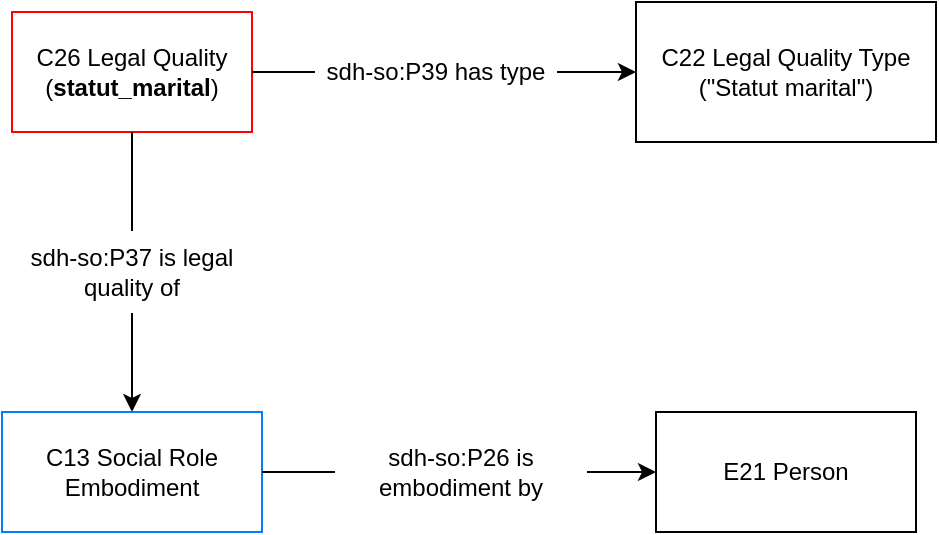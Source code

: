 <mxfile version="24.4.6" type="device">
  <diagram name="Page-1" id="0SBXd49LUMcfFHOJyT-W">
    <mxGraphModel dx="834" dy="614" grid="1" gridSize="10" guides="1" tooltips="1" connect="1" arrows="1" fold="1" page="1" pageScale="1" pageWidth="2336" pageHeight="1654" math="0" shadow="0">
      <root>
        <mxCell id="0" />
        <mxCell id="1" parent="0" />
        <mxCell id="LVzLQ8PIczJLZQD4RkMt-1" value="C22 Legal Quality Type&lt;div&gt;(&quot;Statut marital&quot;)&lt;/div&gt;" style="rounded=0;whiteSpace=wrap;html=1;fillColor=default;strokeColor=#000000;" parent="1" vertex="1">
          <mxGeometry x="1420" y="185" width="150" height="70" as="geometry" />
        </mxCell>
        <mxCell id="LVzLQ8PIczJLZQD4RkMt-3" value="C26 Legal Quality&lt;div&gt;(&lt;b&gt;statut_marital&lt;/b&gt;)&lt;/div&gt;" style="rounded=0;whiteSpace=wrap;html=1;strokeColor=#FF0000;" parent="1" vertex="1">
          <mxGeometry x="1108" y="190" width="120" height="60" as="geometry" />
        </mxCell>
        <mxCell id="LVzLQ8PIczJLZQD4RkMt-45" value="" style="endArrow=classic;html=1;rounded=0;exitX=1;exitY=0.5;exitDx=0;exitDy=0;" parent="1" edge="1" source="LVzLQ8PIczJLZQD4RkMt-3">
          <mxGeometry width="50" height="50" relative="1" as="geometry">
            <mxPoint x="1290" y="220" as="sourcePoint" />
            <mxPoint x="1420" y="220" as="targetPoint" />
          </mxGeometry>
        </mxCell>
        <mxCell id="LVzLQ8PIczJLZQD4RkMt-5" value="sdh-so:P39 has type" style="rounded=0;whiteSpace=wrap;html=1;strokeColor=#FFFFFF;" parent="1" vertex="1">
          <mxGeometry x="1260" y="200" width="120" height="40" as="geometry" />
        </mxCell>
        <mxCell id="wNf8NN8J0Cdc3LmISxKP-1" value="" style="endArrow=classic;html=1;rounded=0;exitX=0.5;exitY=1;exitDx=0;exitDy=0;" edge="1" parent="1" source="LVzLQ8PIczJLZQD4RkMt-3">
          <mxGeometry width="50" height="50" relative="1" as="geometry">
            <mxPoint x="1248" y="310" as="sourcePoint" />
            <mxPoint x="1168" y="390" as="targetPoint" />
          </mxGeometry>
        </mxCell>
        <mxCell id="wNf8NN8J0Cdc3LmISxKP-2" value="C13 Social Role Embodiment" style="rounded=0;whiteSpace=wrap;html=1;strokeColor=#007FFF;" vertex="1" parent="1">
          <mxGeometry x="1103" y="390" width="130" height="60" as="geometry" />
        </mxCell>
        <mxCell id="wNf8NN8J0Cdc3LmISxKP-3" value="E21 Person" style="rounded=0;whiteSpace=wrap;html=1;" vertex="1" parent="1">
          <mxGeometry x="1430" y="390" width="130" height="60" as="geometry" />
        </mxCell>
        <mxCell id="wNf8NN8J0Cdc3LmISxKP-4" value="" style="endArrow=classic;html=1;rounded=0;exitX=1;exitY=0.5;exitDx=0;exitDy=0;entryX=0;entryY=0.5;entryDx=0;entryDy=0;" edge="1" parent="1" source="wNf8NN8J0Cdc3LmISxKP-2" target="wNf8NN8J0Cdc3LmISxKP-3">
          <mxGeometry width="50" height="50" relative="1" as="geometry">
            <mxPoint x="1390" y="350" as="sourcePoint" />
            <mxPoint x="1410" y="420" as="targetPoint" />
          </mxGeometry>
        </mxCell>
        <mxCell id="wNf8NN8J0Cdc3LmISxKP-5" value="sdh-so:P37 is legal quality of" style="rounded=0;whiteSpace=wrap;html=1;strokeColor=#FFFFFF;" vertex="1" parent="1">
          <mxGeometry x="1108" y="300" width="120" height="40" as="geometry" />
        </mxCell>
        <mxCell id="wNf8NN8J0Cdc3LmISxKP-6" value="sdh-so:P26 is embodiment by" style="rounded=0;whiteSpace=wrap;html=1;strokeColor=#FFFFFF;" vertex="1" parent="1">
          <mxGeometry x="1270" y="400" width="125" height="40" as="geometry" />
        </mxCell>
      </root>
    </mxGraphModel>
  </diagram>
</mxfile>
